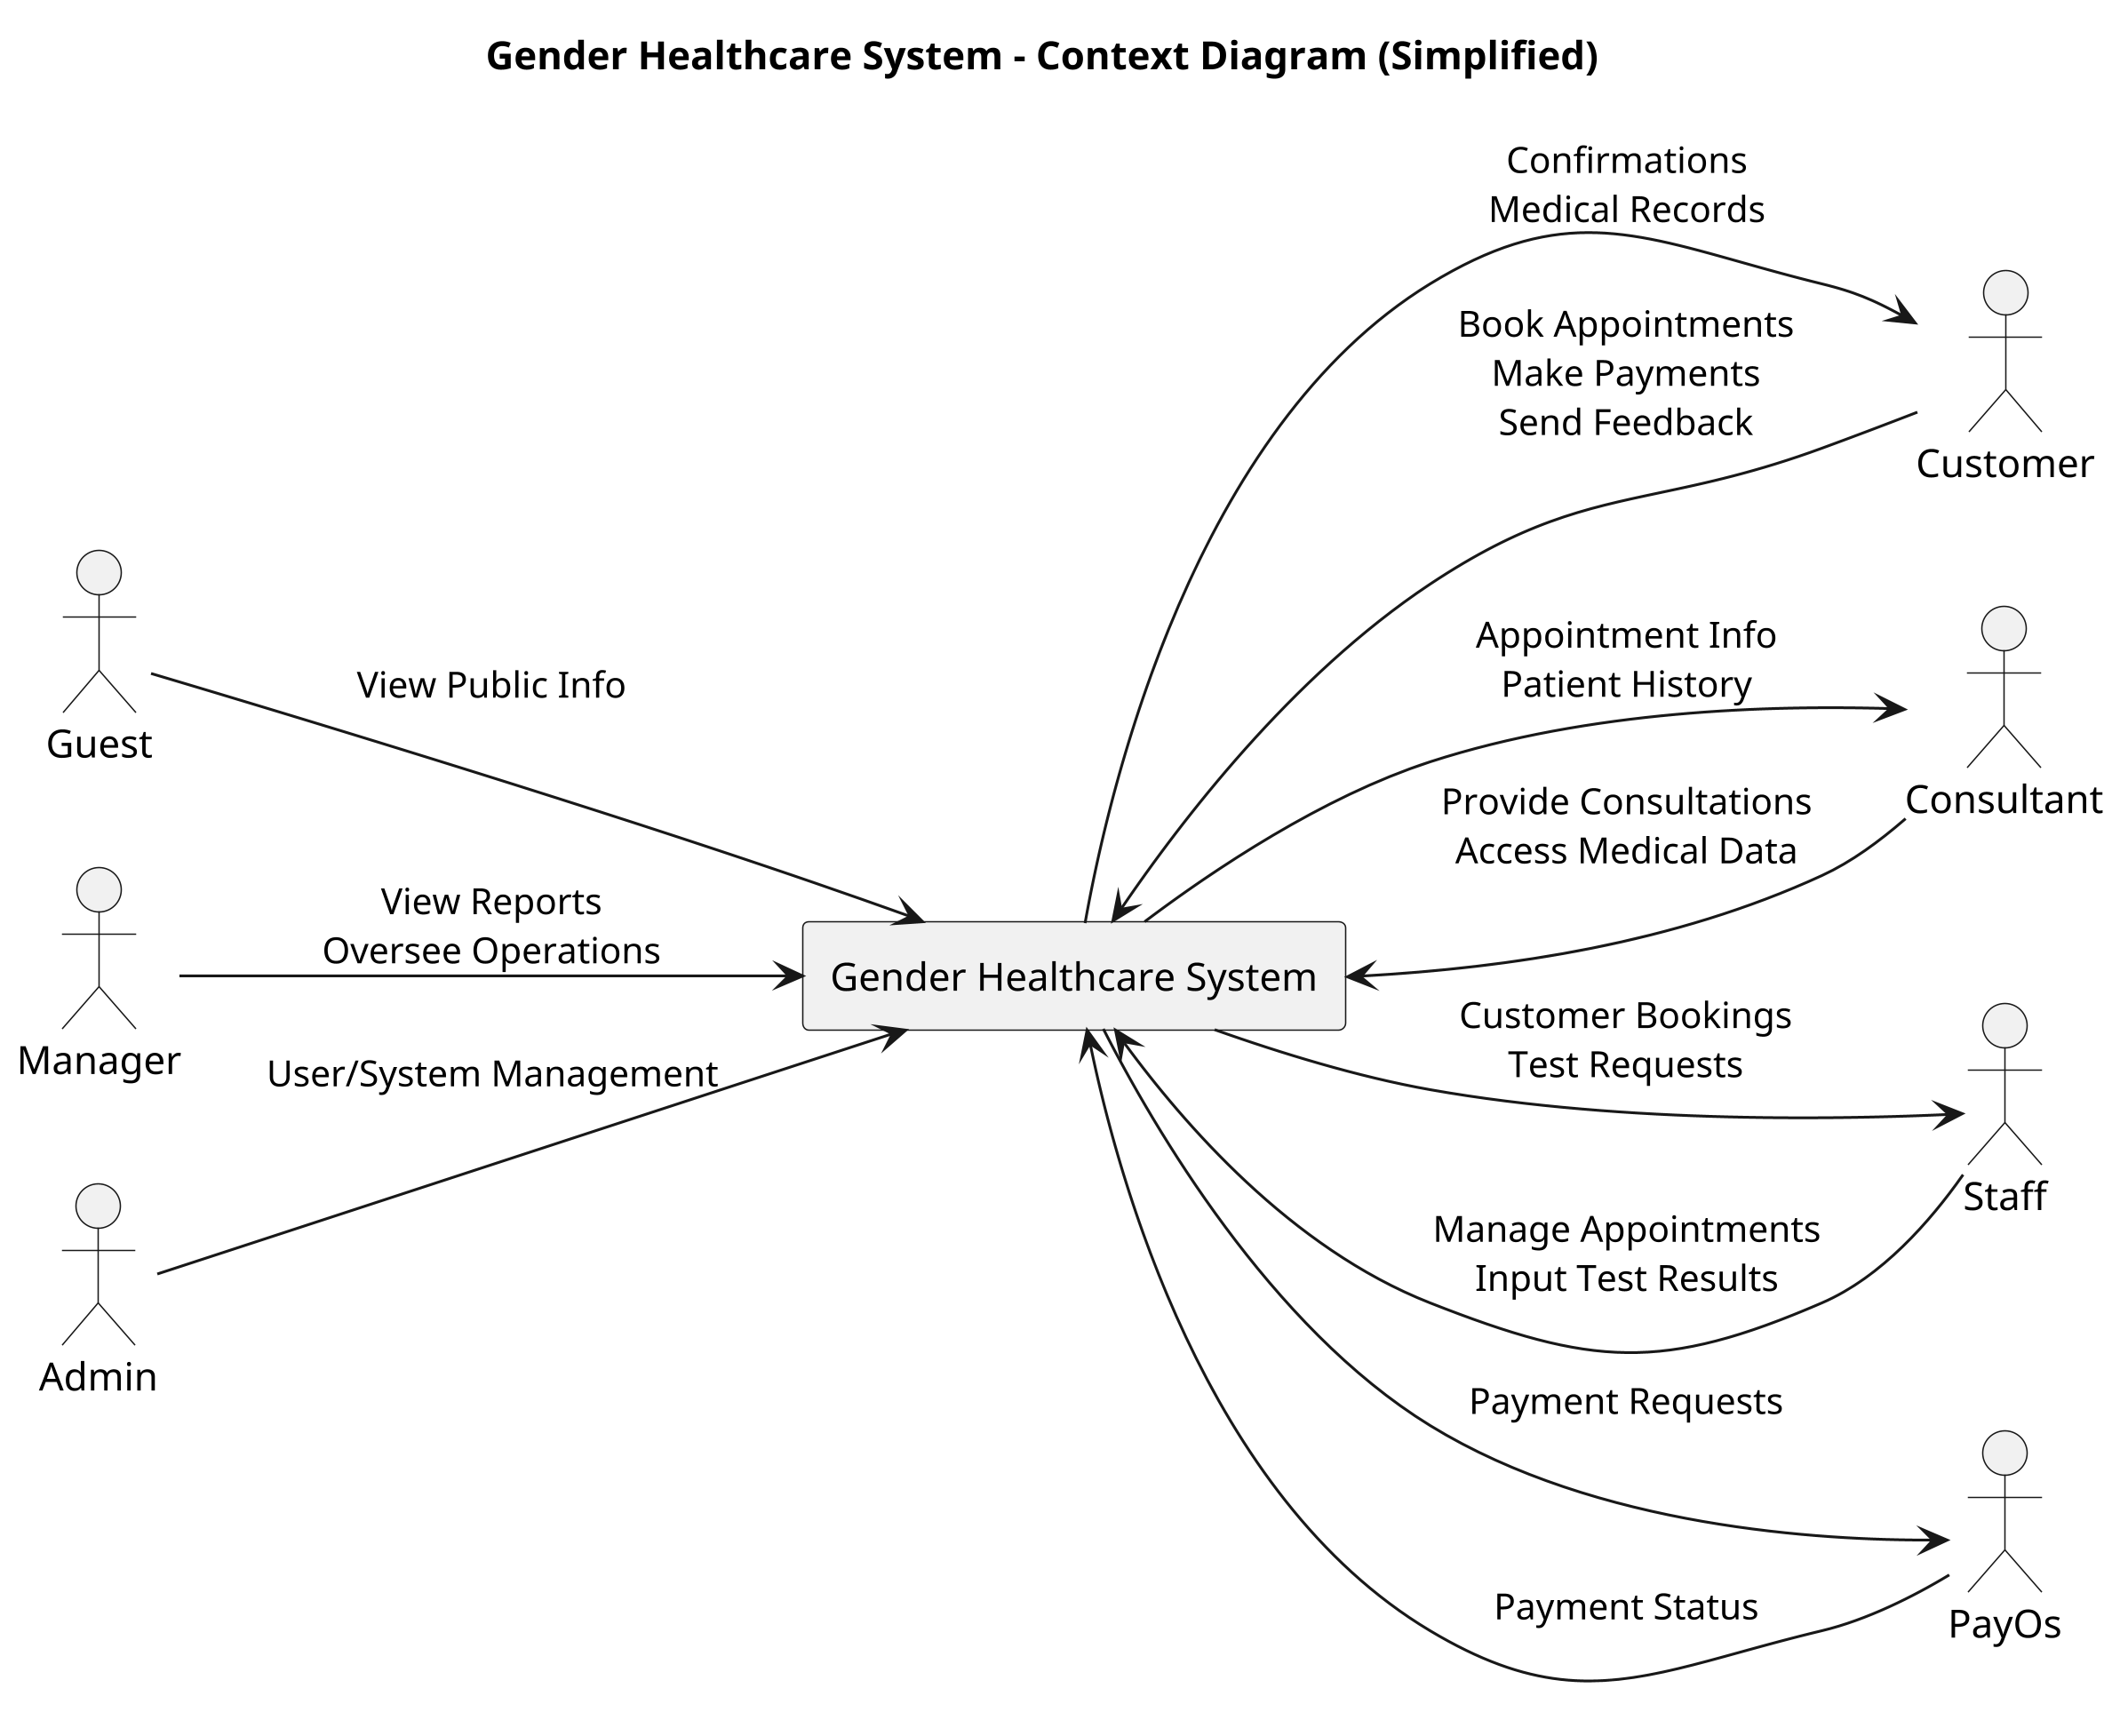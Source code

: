 @startuml context_diagram
title Gender Healthcare System - Context Diagram (Simplified)

left to right direction
skinparam backgroundColor #ffffff
skinparam dpi 300

actor Guest
actor Customer
actor Consultant
actor Staff
actor Manager
actor Admin
actor PayOs

rectangle "Gender Healthcare System" as GHS

Guest --> GHS : View Public Info

Customer --> GHS : Book Appointments\nMake Payments\nSend Feedback
GHS --> Customer : Confirmations\nMedical Records

Consultant --> GHS : Provide Consultations\nAccess Medical Data
GHS --> Consultant : Appointment Info\nPatient History

Staff --> GHS : Manage Appointments\nInput Test Results
GHS --> Staff : Customer Bookings\nTest Requests

Manager --> GHS : View Reports\nOversee Operations

Admin --> GHS : User/System Management

PayOs --> GHS : Payment Status
GHS --> PayOs : Payment Requests

@enduml